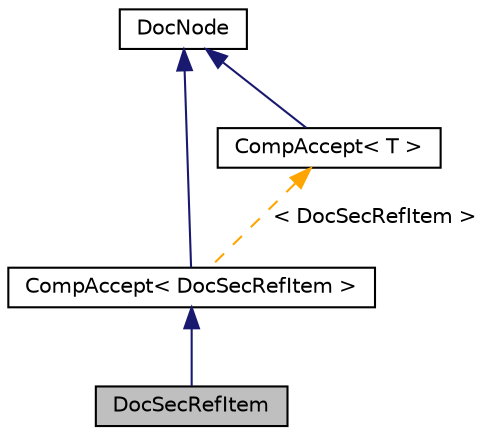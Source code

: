 digraph "DocSecRefItem"
{
 // INTERACTIVE_SVG=YES
 // LATEX_PDF_SIZE
  edge [fontname="Helvetica",fontsize="10",labelfontname="Helvetica",labelfontsize="10"];
  node [fontname="Helvetica",fontsize="10",shape=record];
  Node1 [label="DocSecRefItem",height=0.2,width=0.4,color="black", fillcolor="grey75", style="filled", fontcolor="black",tooltip="Node representing a reference to a section"];
  Node2 -> Node1 [dir="back",color="midnightblue",fontsize="10",style="solid",fontname="Helvetica"];
  Node2 [label="CompAccept\< DocSecRefItem \>",height=0.2,width=0.4,color="black", fillcolor="white", style="filled",URL="$d7/da3/class_comp_accept.html",tooltip=" "];
  Node3 -> Node2 [dir="back",color="midnightblue",fontsize="10",style="solid",fontname="Helvetica"];
  Node3 [label="DocNode",height=0.2,width=0.4,color="black", fillcolor="white", style="filled",URL="$d9/d0e/class_doc_node.html",tooltip="Abstract node interface with type information."];
  Node4 -> Node2 [dir="back",color="orange",fontsize="10",style="dashed",label=" \< DocSecRefItem \>" ,fontname="Helvetica"];
  Node4 [label="CompAccept\< T \>",height=0.2,width=0.4,color="black", fillcolor="white", style="filled",URL="$d7/da3/class_comp_accept.html",tooltip="Default accept implementation for compound nodes in the abstract syntax tree."];
  Node3 -> Node4 [dir="back",color="midnightblue",fontsize="10",style="solid",fontname="Helvetica"];
}

